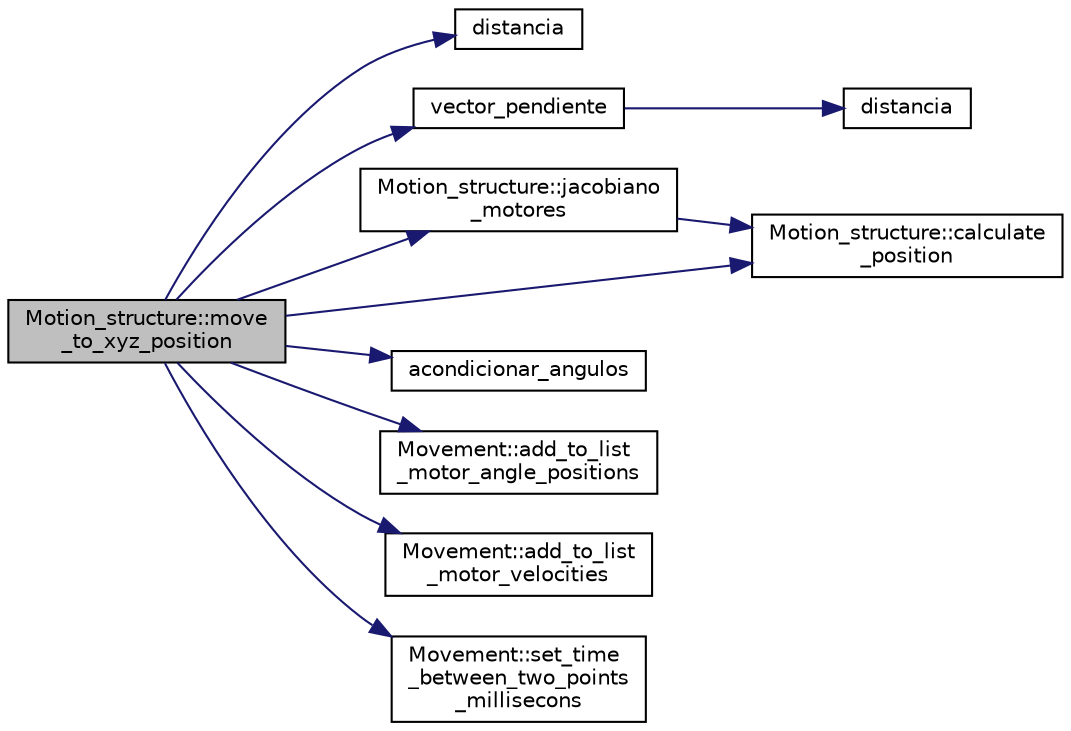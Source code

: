 digraph "Motion_structure::move_to_xyz_position"
{
  edge [fontname="Helvetica",fontsize="10",labelfontname="Helvetica",labelfontsize="10"];
  node [fontname="Helvetica",fontsize="10",shape=record];
  rankdir="LR";
  Node1 [label="Motion_structure::move\l_to_xyz_position",height=0.2,width=0.4,color="black", fillcolor="grey75", style="filled" fontcolor="black"];
  Node1 -> Node2 [color="midnightblue",fontsize="10",style="solid",fontname="Helvetica"];
  Node2 [label="distancia",height=0.2,width=0.4,color="black", fillcolor="white", style="filled",URL="$cinematica_8hpp.html#ad33668ed5ae1098486138b20221476dc",tooltip="Calcula de distancia entre dos vectores en R^3. "];
  Node1 -> Node3 [color="midnightblue",fontsize="10",style="solid",fontname="Helvetica"];
  Node3 [label="vector_pendiente",height=0.2,width=0.4,color="black", fillcolor="white", style="filled",URL="$cinematica_8hpp.html#ad3a91c58654c8aec4e56e5f6adc7ff06",tooltip="Calcula el vector unitario que uno el punto inicial con el punto final. "];
  Node3 -> Node4 [color="midnightblue",fontsize="10",style="solid",fontname="Helvetica"];
  Node4 [label="distancia",height=0.2,width=0.4,color="black", fillcolor="white", style="filled",URL="$cinematica_8cpp.html#ad33668ed5ae1098486138b20221476dc",tooltip="Calcula de distancia entre dos vectores en R^3. "];
  Node1 -> Node5 [color="midnightblue",fontsize="10",style="solid",fontname="Helvetica"];
  Node5 [label="Motion_structure::jacobiano\l_motores",height=0.2,width=0.4,color="black", fillcolor="white", style="filled",URL="$class_motion__structure.html#a12a60ceb91c2b6d6c2bca49c9300e34a"];
  Node5 -> Node6 [color="midnightblue",fontsize="10",style="solid",fontname="Helvetica"];
  Node6 [label="Motion_structure::calculate\l_position",height=0.2,width=0.4,color="black", fillcolor="white", style="filled",URL="$class_motion__structure.html#abcf3119a5953ab08bf4f5ea1c4716399"];
  Node1 -> Node7 [color="midnightblue",fontsize="10",style="solid",fontname="Helvetica"];
  Node7 [label="acondicionar_angulos",height=0.2,width=0.4,color="black", fillcolor="white", style="filled",URL="$cinematica_8hpp.html#acc24d45e018a1345fccf1c1447856380",tooltip="transforma el angulo al intervalo [0 , 2Pi] "];
  Node1 -> Node8 [color="midnightblue",fontsize="10",style="solid",fontname="Helvetica"];
  Node8 [label="Movement::add_to_list\l_motor_angle_positions",height=0.2,width=0.4,color="black", fillcolor="white", style="filled",URL="$class_movement.html#a390ed24cd1530a9d5746d05c23bdbd40",tooltip="Se agrega una posición a la lista de posiciones. "];
  Node1 -> Node9 [color="midnightblue",fontsize="10",style="solid",fontname="Helvetica"];
  Node9 [label="Movement::add_to_list\l_motor_velocities",height=0.2,width=0.4,color="black", fillcolor="white", style="filled",URL="$class_movement.html#a09e56b3d72258279fd7a042f30205876",tooltip="Se agrega vector de velocidades de los motores a la lista de velocidades. "];
  Node1 -> Node6 [color="midnightblue",fontsize="10",style="solid",fontname="Helvetica"];
  Node1 -> Node10 [color="midnightblue",fontsize="10",style="solid",fontname="Helvetica"];
  Node10 [label="Movement::set_time\l_between_two_points\l_millisecons",height=0.2,width=0.4,color="black", fillcolor="white", style="filled",URL="$class_movement.html#ada9ed5b99aec82c514788b1b3c7bfab6",tooltip="Se setea el tiempo entre dos puntos de un mismo moviemiento. "];
}
